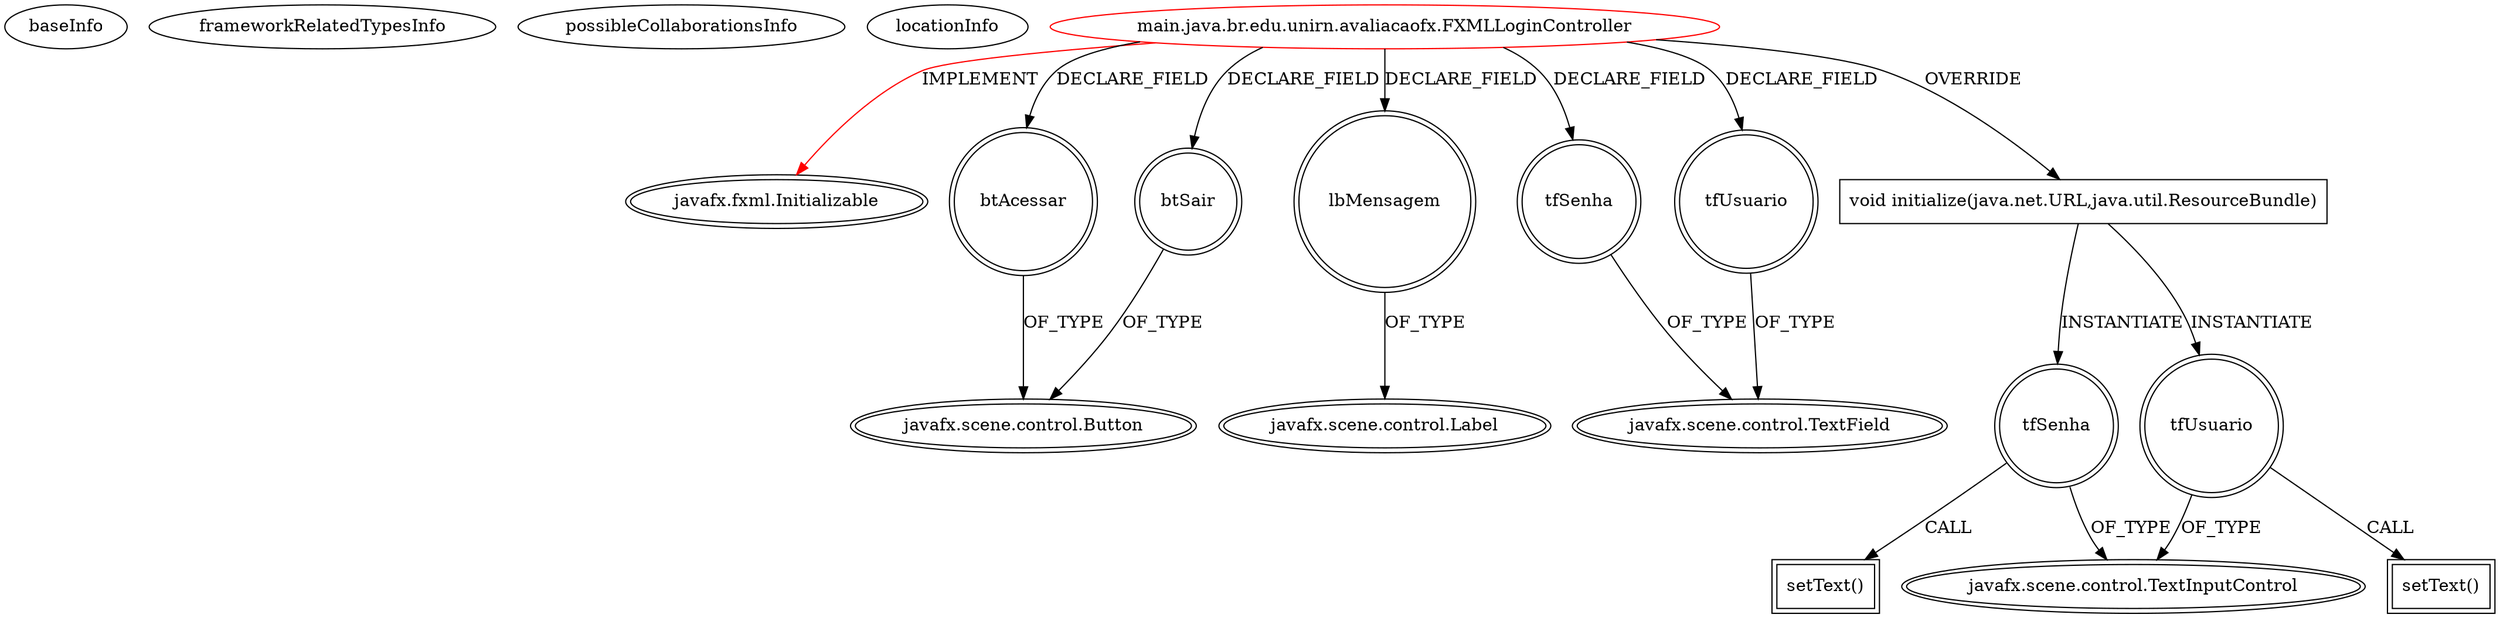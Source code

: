 digraph {
baseInfo[graphId=1870,category="extension_graph",isAnonymous=false,possibleRelation=false]
frameworkRelatedTypesInfo[0="javafx.fxml.Initializable"]
possibleCollaborationsInfo[]
locationInfo[projectName="andersonolisilva-exemplo_jfx",filePath="/andersonolisilva-exemplo_jfx/exemplo_jfx-master/src/main/java/br/edu/unirn/avaliacaofx/FXMLLoginController.java",contextSignature="FXMLLoginController",graphId="1870"]
0[label="main.java.br.edu.unirn.avaliacaofx.FXMLLoginController",vertexType="ROOT_CLIENT_CLASS_DECLARATION",isFrameworkType=false,color=red]
1[label="javafx.fxml.Initializable",vertexType="FRAMEWORK_INTERFACE_TYPE",isFrameworkType=true,peripheries=2]
2[label="btAcessar",vertexType="FIELD_DECLARATION",isFrameworkType=true,peripheries=2,shape=circle]
3[label="javafx.scene.control.Button",vertexType="FRAMEWORK_CLASS_TYPE",isFrameworkType=true,peripheries=2]
4[label="btSair",vertexType="FIELD_DECLARATION",isFrameworkType=true,peripheries=2,shape=circle]
6[label="lbMensagem",vertexType="FIELD_DECLARATION",isFrameworkType=true,peripheries=2,shape=circle]
7[label="javafx.scene.control.Label",vertexType="FRAMEWORK_CLASS_TYPE",isFrameworkType=true,peripheries=2]
8[label="tfSenha",vertexType="FIELD_DECLARATION",isFrameworkType=true,peripheries=2,shape=circle]
9[label="javafx.scene.control.TextField",vertexType="FRAMEWORK_CLASS_TYPE",isFrameworkType=true,peripheries=2]
10[label="tfUsuario",vertexType="FIELD_DECLARATION",isFrameworkType=true,peripheries=2,shape=circle]
12[label="void initialize(java.net.URL,java.util.ResourceBundle)",vertexType="OVERRIDING_METHOD_DECLARATION",isFrameworkType=false,shape=box]
13[label="tfUsuario",vertexType="VARIABLE_EXPRESION",isFrameworkType=true,peripheries=2,shape=circle]
15[label="javafx.scene.control.TextInputControl",vertexType="FRAMEWORK_CLASS_TYPE",isFrameworkType=true,peripheries=2]
14[label="setText()",vertexType="INSIDE_CALL",isFrameworkType=true,peripheries=2,shape=box]
16[label="tfSenha",vertexType="VARIABLE_EXPRESION",isFrameworkType=true,peripheries=2,shape=circle]
17[label="setText()",vertexType="INSIDE_CALL",isFrameworkType=true,peripheries=2,shape=box]
0->1[label="IMPLEMENT",color=red]
0->2[label="DECLARE_FIELD"]
2->3[label="OF_TYPE"]
0->4[label="DECLARE_FIELD"]
4->3[label="OF_TYPE"]
0->6[label="DECLARE_FIELD"]
6->7[label="OF_TYPE"]
0->8[label="DECLARE_FIELD"]
8->9[label="OF_TYPE"]
0->10[label="DECLARE_FIELD"]
10->9[label="OF_TYPE"]
0->12[label="OVERRIDE"]
12->13[label="INSTANTIATE"]
13->15[label="OF_TYPE"]
13->14[label="CALL"]
12->16[label="INSTANTIATE"]
16->15[label="OF_TYPE"]
16->17[label="CALL"]
}
